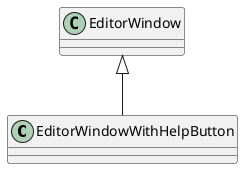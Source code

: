 @startuml
class EditorWindowWithHelpButton {
}
EditorWindow <|-- EditorWindowWithHelpButton
@enduml
